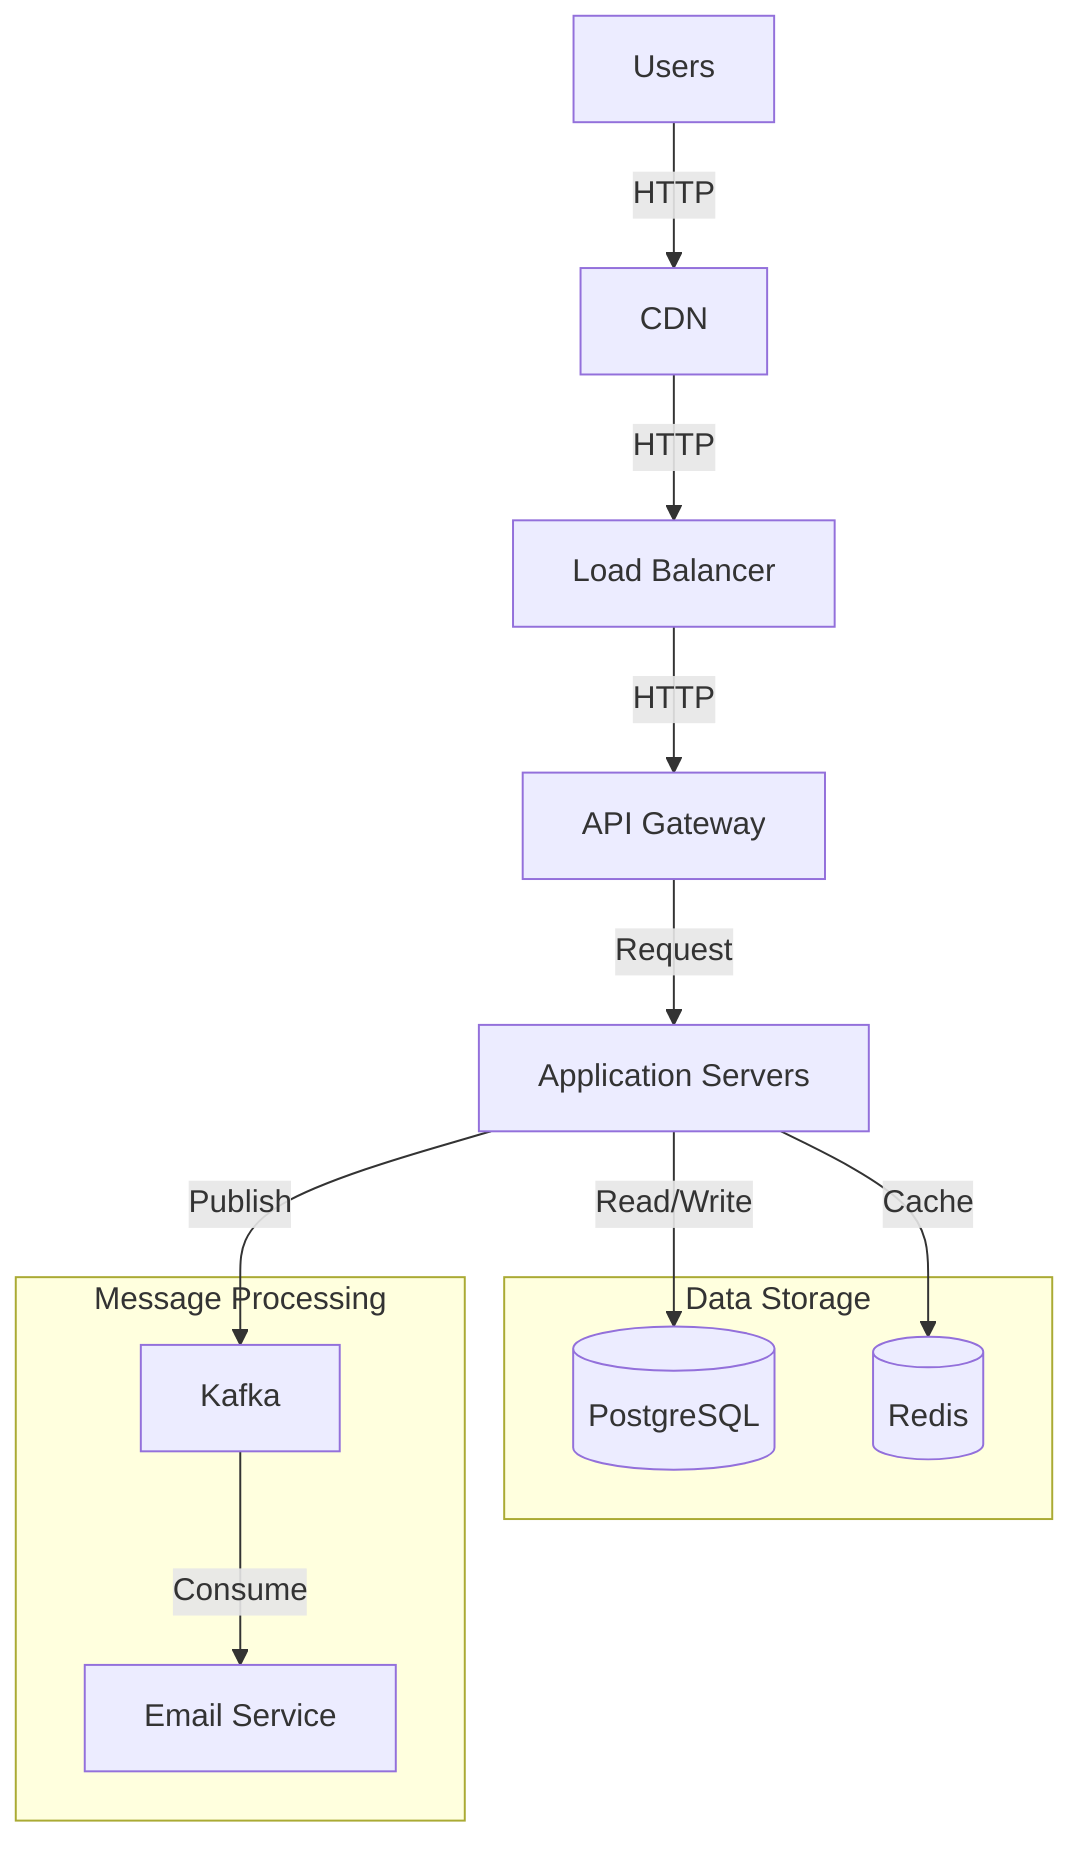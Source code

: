 flowchart TD
    U[Users] -->|HTTP| CDN[CDN]
    CDN -->|HTTP| LB[Load Balancer]
    LB -->|HTTP| API[API Gateway]
    API -->|Request| App[Application Servers]
    App -->|Read/Write| DB[(PostgreSQL)]
    App -->|Publish| Queue[Kafka]
    Queue -->|Consume| ES[Email Service]
    App -->|Cache| Cache[(Redis)]
    
    subgraph Data Storage
        DB
        Cache
    end
    
    subgraph Message Processing
        Queue
        ES
    end